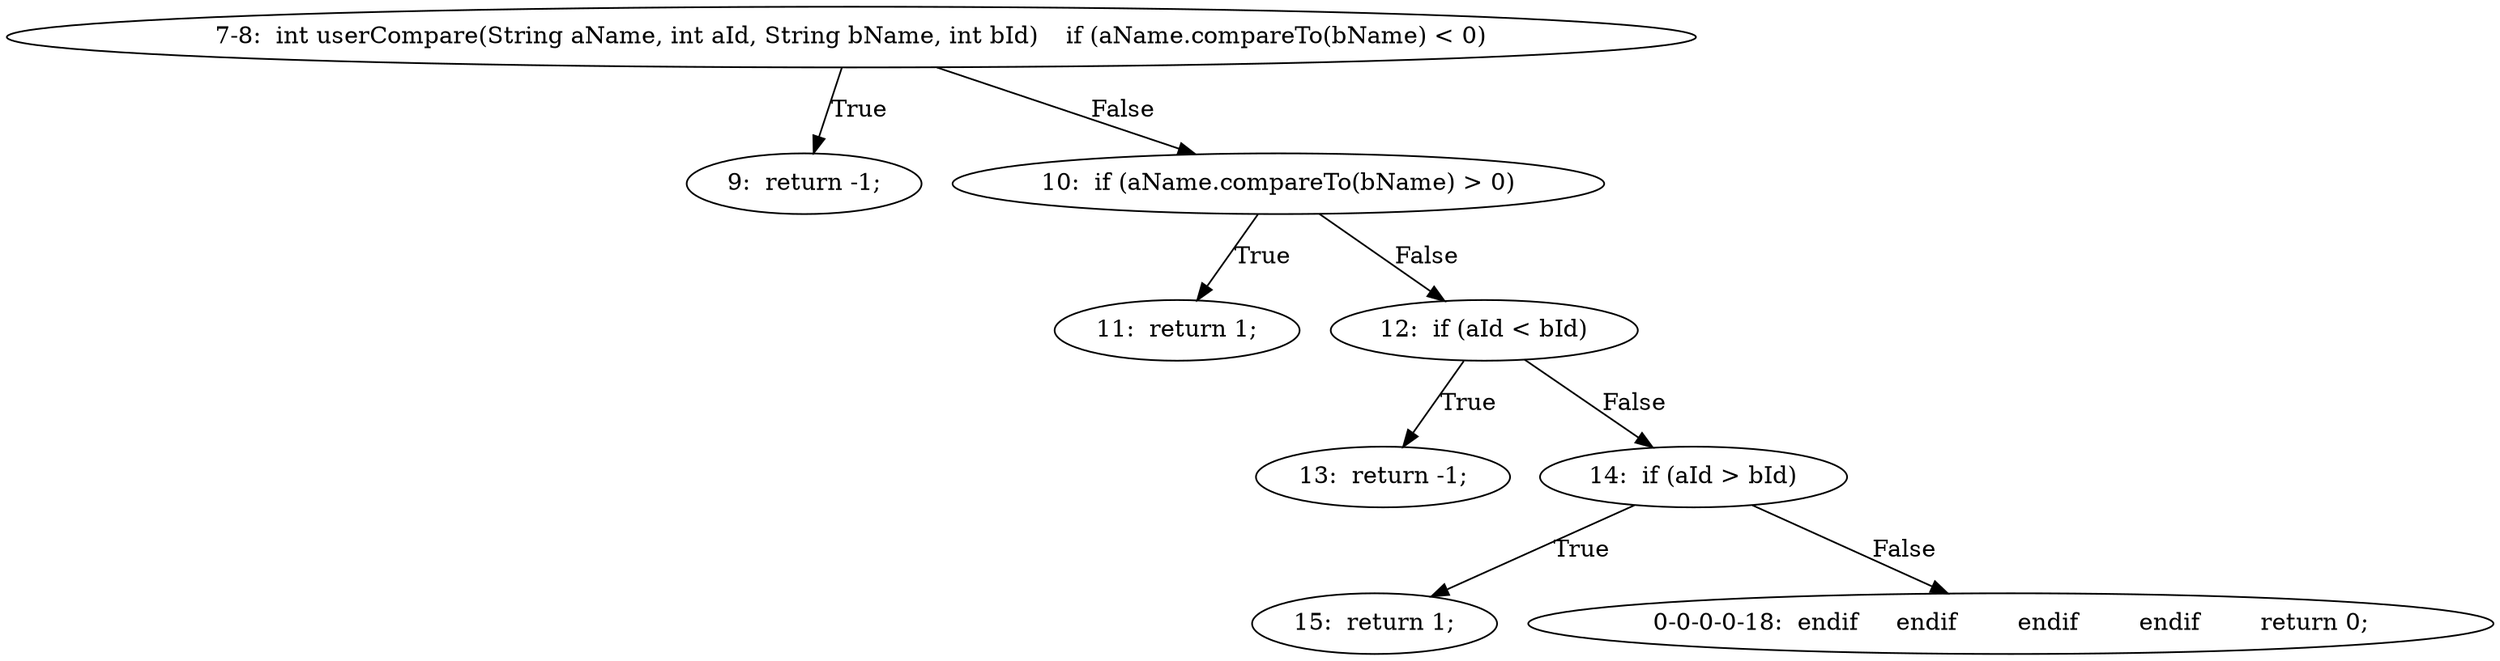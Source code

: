 digraph result_test { 
// graph-vertices
  a1  [label="7-8:  int userCompare(String aName, int aId, String bName, int bId)	if (aName.compareTo(bName) < 0)"]; 
  2  [label="9:  return -1;"]; 
  4  [label="10:  if (aName.compareTo(bName) > 0)"]; 
  5  [label="11:  return 1;"]; 
  7  [label="12:  if (aId < bId)"]; 
  8  [label="13:  return -1;"]; 
  10  [label="14:  if (aId > bId)"]; 
  11  [label="15:  return 1;"]; 
  a5  [label="0-0-0-0-18:  endif	endif	endif	endif	return 0;"]; 
// graph-edges
  a1 -> 2  [label="True"]; 
  a1 -> 4  [label="False"]; 
  4 -> 5  [label="True"]; 
  4 -> 7  [label="False"]; 
  7 -> 8  [label="True"]; 
  7 -> 10  [label="False"]; 
  10 -> 11  [label="True"]; 
  10 -> a5  [label="False"]; 
}